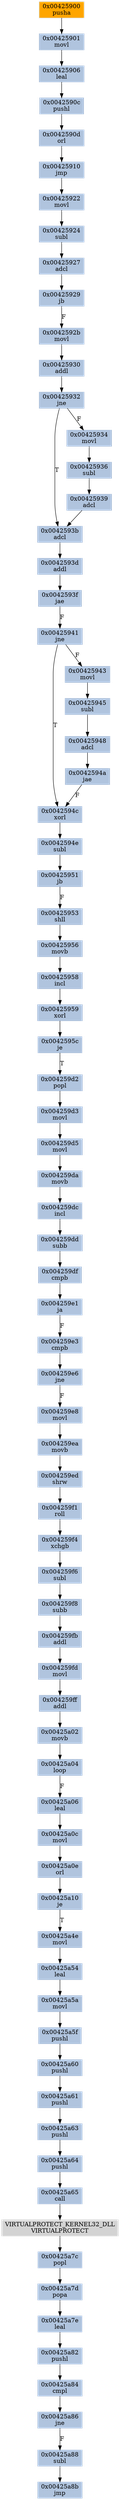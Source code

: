 strict digraph G {
	graph [bgcolor=transparent,
		name=G
	];
	node [color=lightsteelblue,
		fillcolor=lightsteelblue,
		shape=rectangle,
		style=filled
	];
	"0x0042594a"	[label="0x0042594a
jae"];
	"0x0042594c"	[label="0x0042594c
xorl"];
	"0x0042594a" -> "0x0042594c"	[color="#000000",
		label=F];
	"0x004259f8"	[label="0x004259f8
subb"];
	"0x004259fb"	[label="0x004259fb
addl"];
	"0x004259f8" -> "0x004259fb"	[color="#000000"];
	"0x0042594e"	[label="0x0042594e
subl"];
	"0x0042594c" -> "0x0042594e"	[color="#000000"];
	"0x00425a0e"	[label="0x00425a0e
orl"];
	"0x00425a10"	[label="0x00425a10
je"];
	"0x00425a0e" -> "0x00425a10"	[color="#000000"];
	"0x00425a65"	[label="0x00425a65
call"];
	VIRTUALPROTECT_KERNEL32_DLL	[color=lightgrey,
		fillcolor=lightgrey,
		label="VIRTUALPROTECT_KERNEL32_DLL
VIRTUALPROTECT"];
	"0x00425a65" -> VIRTUALPROTECT_KERNEL32_DLL	[color="#000000"];
	"0x004259fd"	[label="0x004259fd
movl"];
	"0x004259ff"	[label="0x004259ff
addl"];
	"0x004259fd" -> "0x004259ff"	[color="#000000"];
	"0x00425a84"	[label="0x00425a84
cmpl"];
	"0x00425a86"	[label="0x00425a86
jne"];
	"0x00425a84" -> "0x00425a86"	[color="#000000"];
	"0x00425951"	[label="0x00425951
jb"];
	"0x00425953"	[label="0x00425953
shll"];
	"0x00425951" -> "0x00425953"	[color="#000000",
		label=F];
	"0x00425936"	[label="0x00425936
subl"];
	"0x00425939"	[label="0x00425939
adcl"];
	"0x00425936" -> "0x00425939"	[color="#000000"];
	"0x004259da"	[label="0x004259da
movb"];
	"0x004259dc"	[label="0x004259dc
incl"];
	"0x004259da" -> "0x004259dc"	[color="#000000"];
	"0x00425a02"	[label="0x00425a02
movb"];
	"0x00425a04"	[label="0x00425a04
loop"];
	"0x00425a02" -> "0x00425a04"	[color="#000000"];
	"0x004259ed"	[label="0x004259ed
shrw"];
	"0x004259f1"	[label="0x004259f1
roll"];
	"0x004259ed" -> "0x004259f1"	[color="#000000"];
	"0x004259dd"	[label="0x004259dd
subb"];
	"0x004259df"	[label="0x004259df
cmpb"];
	"0x004259dd" -> "0x004259df"	[color="#000000"];
	"0x00425941"	[label="0x00425941
jne"];
	"0x00425941" -> "0x0042594c"	[color="#000000",
		label=T];
	"0x00425943"	[label="0x00425943
movl"];
	"0x00425941" -> "0x00425943"	[color="#000000",
		label=F];
	"0x004259e3"	[label="0x004259e3
cmpb"];
	"0x004259e6"	[label="0x004259e6
jne"];
	"0x004259e3" -> "0x004259e6"	[color="#000000"];
	"0x0042592b"	[label="0x0042592b
movl"];
	"0x00425930"	[label="0x00425930
addl"];
	"0x0042592b" -> "0x00425930"	[color="#000000"];
	"0x00425a88"	[label="0x00425a88
subl"];
	"0x00425a8b"	[label="0x00425a8b
jmp"];
	"0x00425a88" -> "0x00425a8b"	[color="#000000"];
	"0x00425958"	[label="0x00425958
incl"];
	"0x00425959"	[label="0x00425959
xorl"];
	"0x00425958" -> "0x00425959"	[color="#000000"];
	"0x00425a0c"	[label="0x00425a0c
movl"];
	"0x00425a0c" -> "0x00425a0e"	[color="#000000"];
	"0x00425a63"	[label="0x00425a63
pushl"];
	"0x00425a64"	[label="0x00425a64
pushl"];
	"0x00425a63" -> "0x00425a64"	[color="#000000"];
	"0x004259ea"	[label="0x004259ea
movb"];
	"0x004259ea" -> "0x004259ed"	[color="#000000"];
	"0x004259d2"	[label="0x004259d2
popl"];
	"0x004259d3"	[label="0x004259d3
movl"];
	"0x004259d2" -> "0x004259d3"	[color="#000000"];
	"0x0042595c"	[label="0x0042595c
je"];
	"0x0042595c" -> "0x004259d2"	[color="#000000",
		label=T];
	"0x00425959" -> "0x0042595c"	[color="#000000"];
	"0x00425910"	[label="0x00425910
jmp"];
	"0x00425922"	[label="0x00425922
movl"];
	"0x00425910" -> "0x00425922"	[color="#000000"];
	"0x00425a82"	[label="0x00425a82
pushl"];
	"0x00425a82" -> "0x00425a84"	[color="#000000"];
	"0x00425a86" -> "0x00425a88"	[color="#000000",
		label=F];
	"0x00425945"	[label="0x00425945
subl"];
	"0x00425948"	[label="0x00425948
adcl"];
	"0x00425945" -> "0x00425948"	[color="#000000"];
	"0x0042593f"	[label="0x0042593f
jae"];
	"0x0042593f" -> "0x00425941"	[color="#000000",
		label=F];
	"0x00425a4e"	[label="0x00425a4e
movl"];
	"0x00425a54"	[label="0x00425a54
leal"];
	"0x00425a4e" -> "0x00425a54"	[color="#000000"];
	"0x004259e1"	[label="0x004259e1
ja"];
	"0x004259df" -> "0x004259e1"	[color="#000000"];
	"0x00425a5f"	[label="0x00425a5f
pushl"];
	"0x00425a60"	[label="0x00425a60
pushl"];
	"0x00425a5f" -> "0x00425a60"	[color="#000000"];
	"0x00425a06"	[label="0x00425a06
leal"];
	"0x00425a04" -> "0x00425a06"	[color="#000000",
		label=F];
	"0x0042594e" -> "0x00425951"	[color="#000000"];
	"0x004259f6"	[label="0x004259f6
subl"];
	"0x004259f6" -> "0x004259f8"	[color="#000000"];
	"0x0042593b"	[label="0x0042593b
adcl"];
	"0x00425939" -> "0x0042593b"	[color="#000000"];
	"0x00425a5a"	[label="0x00425a5a
movl"];
	"0x00425a5a" -> "0x00425a5f"	[color="#000000"];
	"0x0042590c"	[label="0x0042590c
pushl"];
	"0x0042590d"	[label="0x0042590d
orl"];
	"0x0042590c" -> "0x0042590d"	[color="#000000"];
	"0x00425932"	[label="0x00425932
jne"];
	"0x00425932" -> "0x0042593b"	[color="#000000",
		label=T];
	"0x00425934"	[label="0x00425934
movl"];
	"0x00425932" -> "0x00425934"	[color="#000000",
		label=F];
	"0x00425929"	[label="0x00425929
jb"];
	"0x00425929" -> "0x0042592b"	[color="#000000",
		label=F];
	"0x004259f4"	[label="0x004259f4
xchgb"];
	"0x004259f1" -> "0x004259f4"	[color="#000000"];
	"0x00425a7c"	[label="0x00425a7c
popl"];
	VIRTUALPROTECT_KERNEL32_DLL -> "0x00425a7c"	[color="#000000"];
	"0x0042590d" -> "0x00425910"	[color="#000000"];
	"0x004259d5"	[label="0x004259d5
movl"];
	"0x004259d3" -> "0x004259d5"	[color="#000000"];
	"0x00425956"	[label="0x00425956
movb"];
	"0x00425953" -> "0x00425956"	[color="#000000"];
	"0x0042593d"	[label="0x0042593d
addl"];
	"0x0042593d" -> "0x0042593f"	[color="#000000"];
	"0x00425a61"	[label="0x00425a61
pushl"];
	"0x00425a60" -> "0x00425a61"	[color="#000000"];
	"0x004259d5" -> "0x004259da"	[color="#000000"];
	"0x00425948" -> "0x0042594a"	[color="#000000"];
	"0x00425a10" -> "0x00425a4e"	[color="#000000",
		label=T];
	"0x004259e1" -> "0x004259e3"	[color="#000000",
		label=F];
	"0x004259e8"	[label="0x004259e8
movl"];
	"0x004259e6" -> "0x004259e8"	[color="#000000",
		label=F];
	"0x00425930" -> "0x00425932"	[color="#000000"];
	"0x004259ff" -> "0x00425a02"	[color="#000000"];
	"0x00425924"	[label="0x00425924
subl"];
	"0x00425927"	[label="0x00425927
adcl"];
	"0x00425924" -> "0x00425927"	[color="#000000"];
	"0x00425901"	[label="0x00425901
movl"];
	"0x00425906"	[label="0x00425906
leal"];
	"0x00425901" -> "0x00425906"	[color="#000000"];
	"0x00425a61" -> "0x00425a63"	[color="#000000"];
	"0x00425943" -> "0x00425945"	[color="#000000"];
	"0x00425a64" -> "0x00425a65"	[color="#000000"];
	"0x0042593b" -> "0x0042593d"	[color="#000000"];
	"0x00425a54" -> "0x00425a5a"	[color="#000000"];
	"0x004259dc" -> "0x004259dd"	[color="#000000"];
	"0x00425a06" -> "0x00425a0c"	[color="#000000"];
	"0x004259f4" -> "0x004259f6"	[color="#000000"];
	"0x004259e8" -> "0x004259ea"	[color="#000000"];
	"0x00425900"	[color=lightgrey,
		fillcolor=orange,
		label="0x00425900
pusha"];
	"0x00425900" -> "0x00425901"	[color="#000000"];
	"0x00425a7d"	[label="0x00425a7d
popa"];
	"0x00425a7c" -> "0x00425a7d"	[color="#000000"];
	"0x00425a7e"	[label="0x00425a7e
leal"];
	"0x00425a7e" -> "0x00425a82"	[color="#000000"];
	"0x00425a7d" -> "0x00425a7e"	[color="#000000"];
	"0x00425927" -> "0x00425929"	[color="#000000"];
	"0x00425906" -> "0x0042590c"	[color="#000000"];
	"0x00425934" -> "0x00425936"	[color="#000000"];
	"0x00425956" -> "0x00425958"	[color="#000000"];
	"0x004259fb" -> "0x004259fd"	[color="#000000"];
	"0x00425922" -> "0x00425924"	[color="#000000"];
}
